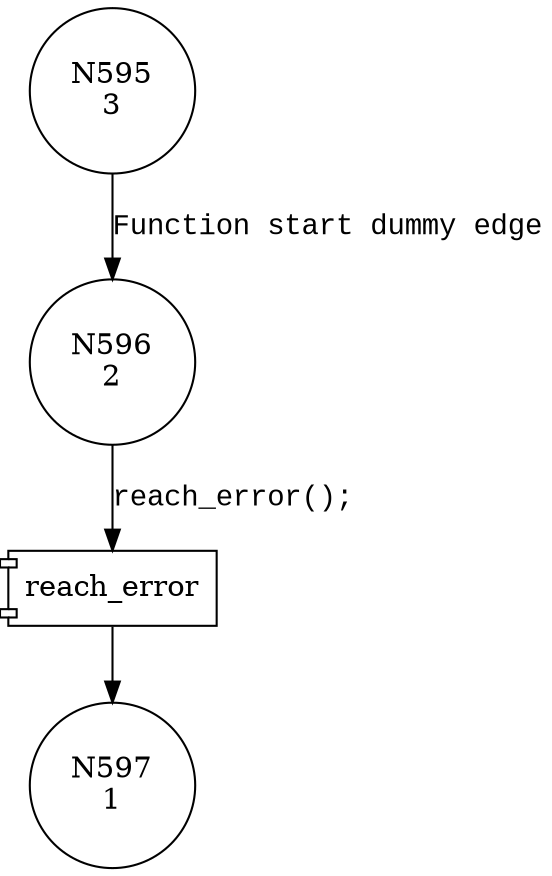 digraph ldv_error {
595 [shape="circle" label="N595\n3"]
596 [shape="circle" label="N596\n2"]
597 [shape="circle" label="N597\n1"]
595 -> 596 [label="Function start dummy edge" fontname="Courier New"]
100026 [shape="component" label="reach_error"]
596 -> 100026 [label="reach_error();" fontname="Courier New"]
100026 -> 597 [label="" fontname="Courier New"]
}